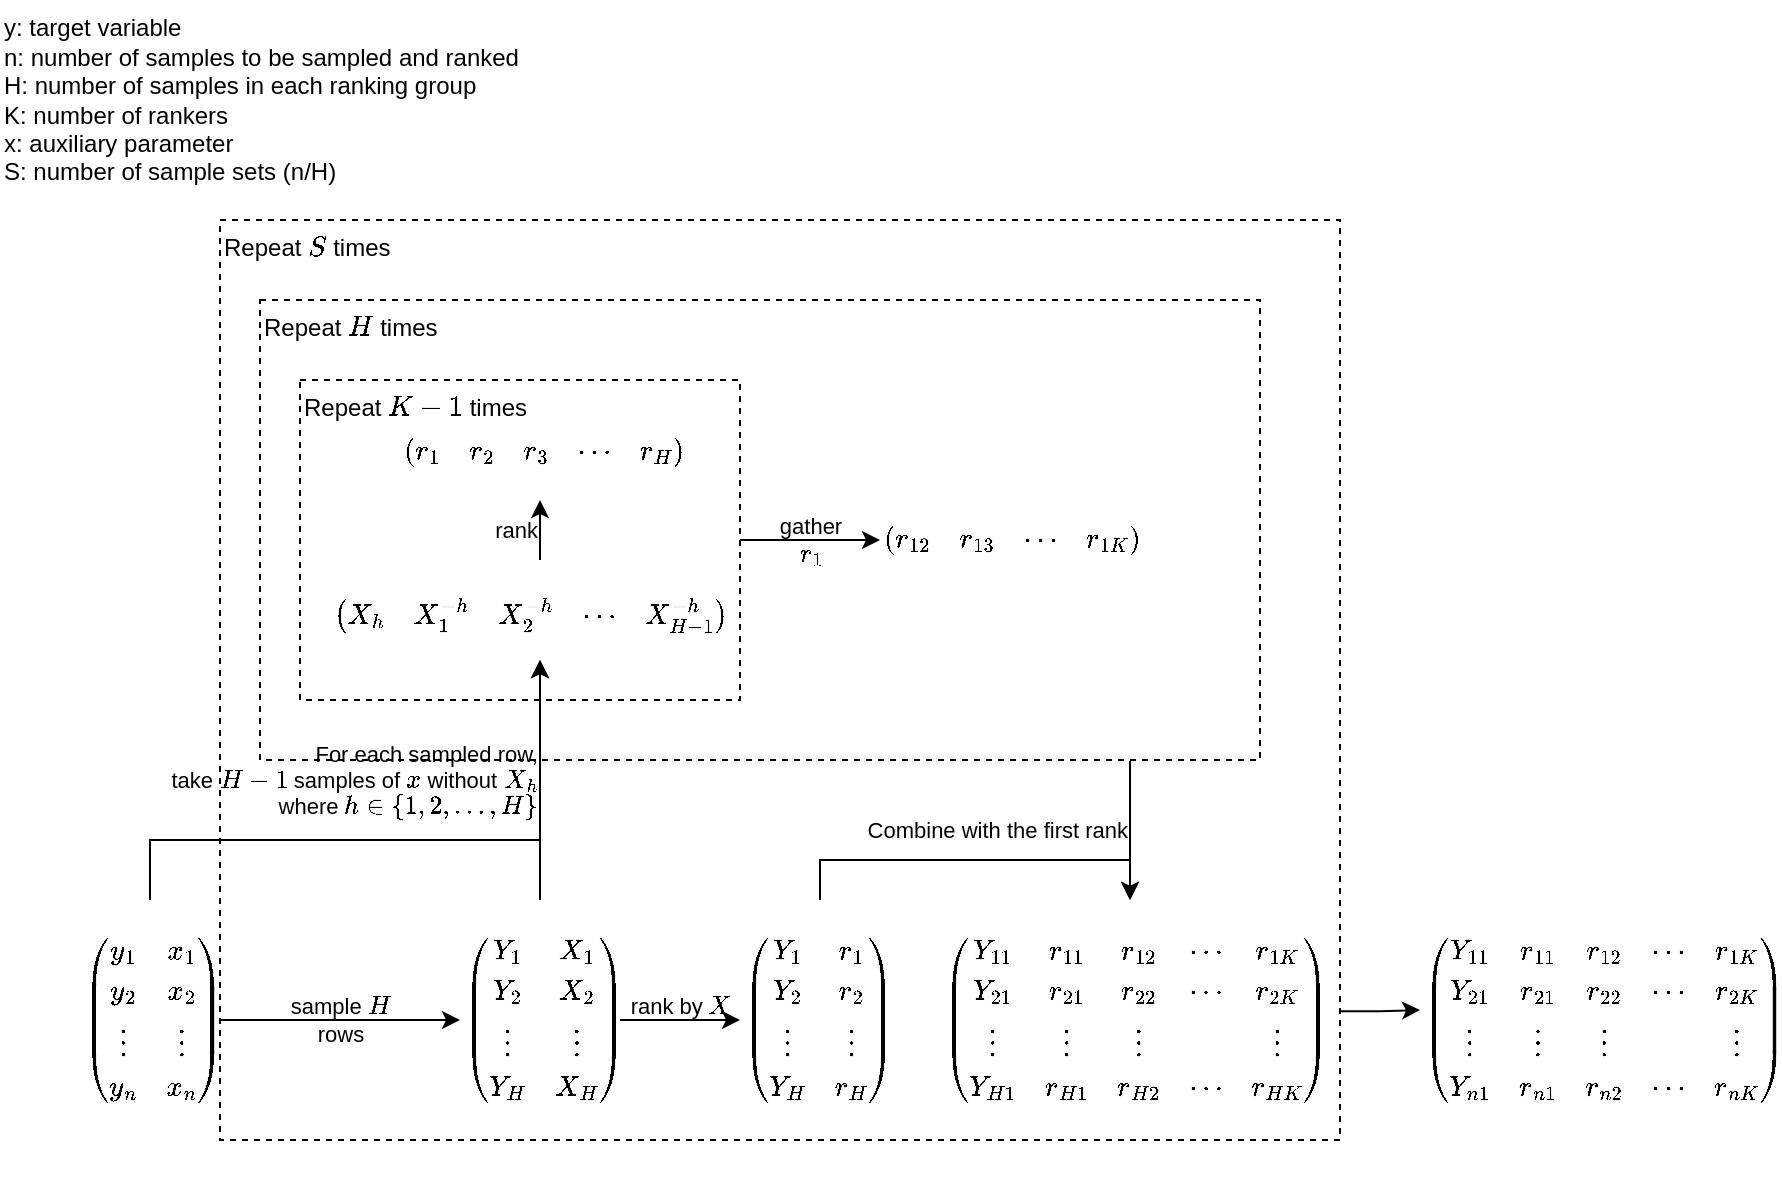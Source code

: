 <mxfile version="24.2.3" type="device">
  <diagram name="Page-1" id="zY6HWMc1L9AKhwpROAVy">
    <mxGraphModel dx="1222" dy="968" grid="1" gridSize="10" guides="1" tooltips="1" connect="1" arrows="1" fold="1" page="1" pageScale="1" pageWidth="850" pageHeight="1100" math="1" shadow="0">
      <root>
        <mxCell id="0" />
        <mxCell id="1" parent="0" />
        <mxCell id="6MfOJgzTGBV2ZjKyZSku-31" value="Repeat \(H\) times" style="rounded=0;whiteSpace=wrap;html=1;fillColor=none;align=left;verticalAlign=top;strokeWidth=1;dashed=1;" vertex="1" parent="1">
          <mxGeometry x="130" y="150" width="500" height="230" as="geometry" />
        </mxCell>
        <mxCell id="6MfOJgzTGBV2ZjKyZSku-5" value="Repeat \(K - 1\) times" style="rounded=0;whiteSpace=wrap;html=1;fillColor=none;align=left;verticalAlign=top;strokeWidth=1;dashed=1;" vertex="1" parent="1">
          <mxGeometry x="150" y="190" width="220" height="160" as="geometry" />
        </mxCell>
        <mxCell id="5Bi1S1yQfeQVDs5kRssP-188" value="gather&lt;div&gt;\( r_1 \)&lt;/div&gt;" style="edgeStyle=orthogonalEdgeStyle;rounded=0;orthogonalLoop=1;jettySize=auto;html=1;entryX=0;entryY=0.5;entryDx=0;entryDy=0;labelBackgroundColor=none;exitX=1;exitY=0.5;exitDx=0;exitDy=0;" parent="1" source="6MfOJgzTGBV2ZjKyZSku-5" target="5Bi1S1yQfeQVDs5kRssP-186" edge="1">
          <mxGeometry relative="1" as="geometry">
            <mxPoint x="390" y="280" as="sourcePoint" />
          </mxGeometry>
        </mxCell>
        <mxCell id="i-vc3Yp6EKgG5CWD2vzd-1" value="y: target variable&lt;div&gt;n: number of samples to be sampled and ranked&lt;/div&gt;&lt;div&gt;H: number of samples in each ranking group&lt;/div&gt;&lt;div&gt;K: number of rankers&lt;/div&gt;&lt;div&gt;x: auxiliary parameter&lt;/div&gt;&lt;div&gt;S: number of sample sets (n/H)&lt;/div&gt;" style="text;html=1;align=left;verticalAlign=middle;resizable=0;points=[];autosize=1;strokeColor=none;fillColor=none;" parent="1" vertex="1">
          <mxGeometry width="280" height="100" as="geometry" />
        </mxCell>
        <mxCell id="5Bi1S1yQfeQVDs5kRssP-96" value="sample \(H\)&lt;div&gt;&lt;span style=&quot;background-color: initial;&quot;&gt;rows&lt;/span&gt;&lt;/div&gt;" style="edgeStyle=orthogonalEdgeStyle;rounded=0;orthogonalLoop=1;jettySize=auto;html=1;exitX=1;exitY=0.5;exitDx=0;exitDy=0;entryX=0;entryY=0.5;entryDx=0;entryDy=0;labelBackgroundColor=none;" parent="1" source="5Bi1S1yQfeQVDs5kRssP-169" target="5Bi1S1yQfeQVDs5kRssP-167" edge="1">
          <mxGeometry relative="1" as="geometry">
            <mxPoint x="130.0" y="510" as="sourcePoint" />
            <mxPoint x="210" y="469.48" as="targetPoint" />
          </mxGeometry>
        </mxCell>
        <mxCell id="6MfOJgzTGBV2ZjKyZSku-4" value="rank by&amp;nbsp;&lt;span style=&quot;background-color: initial;&quot;&gt;\(X\)&lt;/span&gt;&lt;div&gt;&lt;span style=&quot;background-color: initial;&quot;&gt;&lt;br&gt;&lt;/span&gt;&lt;/div&gt;" style="edgeStyle=orthogonalEdgeStyle;rounded=0;orthogonalLoop=1;jettySize=auto;html=1;exitX=1;exitY=0.5;exitDx=0;exitDy=0;entryX=0;entryY=0.5;entryDx=0;entryDy=0;labelBackgroundColor=none;" edge="1" parent="1" source="5Bi1S1yQfeQVDs5kRssP-167" target="6MfOJgzTGBV2ZjKyZSku-3">
          <mxGeometry relative="1" as="geometry">
            <mxPoint as="offset" />
          </mxGeometry>
        </mxCell>
        <mxCell id="6MfOJgzTGBV2ZjKyZSku-8" value="&lt;div&gt;&lt;span style=&quot;background-color: initial;&quot;&gt;For each sampled row,&lt;/span&gt;&lt;/div&gt;&lt;div&gt;&lt;span style=&quot;background-color: initial;&quot;&gt;take \(H - 1\)&amp;nbsp;samples of \(x\)&amp;nbsp;&lt;/span&gt;&lt;span style=&quot;background-color: initial;&quot;&gt;without \(X_h\)&lt;/span&gt;&lt;/div&gt;&lt;div&gt;&lt;span style=&quot;background-color: initial;&quot;&gt;where \(h \in \{1, 2, ..., H\}\)&lt;/span&gt;&lt;/div&gt;" style="edgeStyle=orthogonalEdgeStyle;rounded=0;orthogonalLoop=1;jettySize=auto;html=1;exitX=0.5;exitY=0;exitDx=0;exitDy=0;align=right;labelBackgroundColor=none;entryX=0.5;entryY=1;entryDx=0;entryDy=0;" edge="1" parent="1" source="5Bi1S1yQfeQVDs5kRssP-167" target="6MfOJgzTGBV2ZjKyZSku-14">
          <mxGeometry x="-0.004" relative="1" as="geometry">
            <mxPoint x="290" y="390" as="targetPoint" />
            <mxPoint as="offset" />
          </mxGeometry>
        </mxCell>
        <mxCell id="5Bi1S1yQfeQVDs5kRssP-167" value="$$\begin{pmatrix}&#xa;Y_1 &amp; X_1 \\&#xa;Y_2 &amp; X_2 \\&#xa;\vdots &amp; \vdots \\&#xa;Y_H &amp; X_H&#xa;\end{pmatrix}$$" style="text;whiteSpace=wrap;" parent="1" vertex="1">
          <mxGeometry x="230" y="450" width="80" height="120" as="geometry" />
        </mxCell>
        <mxCell id="6MfOJgzTGBV2ZjKyZSku-15" style="edgeStyle=orthogonalEdgeStyle;rounded=0;orthogonalLoop=1;jettySize=auto;html=1;exitX=0.5;exitY=0;exitDx=0;exitDy=0;entryX=0.5;entryY=1;entryDx=0;entryDy=0;" edge="1" parent="1" source="5Bi1S1yQfeQVDs5kRssP-169" target="6MfOJgzTGBV2ZjKyZSku-14">
          <mxGeometry relative="1" as="geometry">
            <Array as="points">
              <mxPoint x="75" y="420" />
              <mxPoint x="270" y="420" />
            </Array>
          </mxGeometry>
        </mxCell>
        <mxCell id="5Bi1S1yQfeQVDs5kRssP-169" value="$$\begin{pmatrix}&#xa;y_1 &amp; x_1 \\&#xa;y_2 &amp; x_2 \\&#xa;\vdots &amp; \vdots \\&#xa;y_n &amp; x_n&#xa;\end{pmatrix}$$" style="text;whiteSpace=wrap;" parent="1" vertex="1">
          <mxGeometry x="40" y="450" width="70" height="120" as="geometry" />
        </mxCell>
        <mxCell id="5Bi1S1yQfeQVDs5kRssP-186" value="$$\begin{pmatrix}&#xa;r_{12} &amp; r_{13} &amp; \cdots &amp; r_{1K}&#xa;\end{pmatrix}$$" style="text;whiteSpace=wrap;" parent="1" vertex="1">
          <mxGeometry x="440" y="243.75" width="140" height="52.5" as="geometry" />
        </mxCell>
        <mxCell id="5Bi1S1yQfeQVDs5kRssP-192" value="$$\begin{pmatrix}&#xa;Y_{11} &amp; r_{11} &amp; r_{12} &amp; \cdots &amp; r_{1K} \\&#xa;Y_{21} &amp; r_{21} &amp; r_{22} &amp; \cdots &amp; r_{2K} \\&#xa;\vdots &amp; \vdots &amp; \vdots &amp;        &amp; \vdots \\&#xa;Y_{n1} &amp; r_{n1} &amp; r_{n2} &amp; \cdots &amp; r_{nK} \\&#xa;\end{pmatrix}$$" style="text;whiteSpace=wrap;" parent="1" vertex="1">
          <mxGeometry x="710" y="450" width="180" height="110" as="geometry" />
        </mxCell>
        <mxCell id="6MfOJgzTGBV2ZjKyZSku-34" style="edgeStyle=orthogonalEdgeStyle;rounded=0;orthogonalLoop=1;jettySize=auto;html=1;exitX=0.5;exitY=0;exitDx=0;exitDy=0;entryX=0.5;entryY=0;entryDx=0;entryDy=0;" edge="1" parent="1" source="6MfOJgzTGBV2ZjKyZSku-3" target="6MfOJgzTGBV2ZjKyZSku-30">
          <mxGeometry relative="1" as="geometry" />
        </mxCell>
        <mxCell id="6MfOJgzTGBV2ZjKyZSku-3" value="$$\begin{pmatrix}&#xa;Y_1 &amp; r_1 \\&#xa;Y_2 &amp; r_2 \\&#xa;\vdots &amp; \vdots \\&#xa;Y_H &amp; r_H&#xa;\end{pmatrix}$$" style="text;whiteSpace=wrap;" vertex="1" parent="1">
          <mxGeometry x="370" y="450" width="80" height="120" as="geometry" />
        </mxCell>
        <mxCell id="6MfOJgzTGBV2ZjKyZSku-23" value="rank" style="edgeStyle=orthogonalEdgeStyle;rounded=0;orthogonalLoop=1;jettySize=auto;html=1;exitX=0.5;exitY=0;exitDx=0;exitDy=0;entryX=0.5;entryY=1;entryDx=0;entryDy=0;align=right;labelBackgroundColor=none;" edge="1" parent="1" source="6MfOJgzTGBV2ZjKyZSku-14" target="6MfOJgzTGBV2ZjKyZSku-22">
          <mxGeometry x="0.013" relative="1" as="geometry">
            <mxPoint as="offset" />
          </mxGeometry>
        </mxCell>
        <mxCell id="6MfOJgzTGBV2ZjKyZSku-14" value="$$\begin{pmatrix}&#xa;X_h &amp; X^{-h}_1 &amp; X^{-h}_2 &amp; \cdots &amp; X^{-h}_{H-1}&#xa;\end{pmatrix}$$&#xa;" style="text;whiteSpace=wrap;" vertex="1" parent="1">
          <mxGeometry x="165" y="280" width="210" height="50" as="geometry" />
        </mxCell>
        <mxCell id="6MfOJgzTGBV2ZjKyZSku-22" value="$$\begin{pmatrix}&#xa;r_1 &amp; r_2 &amp; r_3 &amp; \cdots &amp; r_H&#xa;\end{pmatrix}$$" style="text;whiteSpace=wrap;" vertex="1" parent="1">
          <mxGeometry x="200" y="200" width="140" height="50" as="geometry" />
        </mxCell>
        <mxCell id="6MfOJgzTGBV2ZjKyZSku-26" value="Repeat \(S\) times" style="rounded=0;whiteSpace=wrap;html=1;fillColor=none;align=left;verticalAlign=top;strokeWidth=1;dashed=1;" vertex="1" parent="1">
          <mxGeometry x="110" y="110" width="560" height="460" as="geometry" />
        </mxCell>
        <mxCell id="6MfOJgzTGBV2ZjKyZSku-30" value="$$\begin{pmatrix}&#xa;Y_{11} &amp; r_{11} &amp; r_{12} &amp; \cdots &amp; r_{1K} \\&#xa;Y_{21} &amp; r_{21} &amp; r_{22} &amp; \cdots &amp; r_{2K} \\&#xa;\vdots &amp; \vdots &amp; \vdots &amp;        &amp; \vdots \\&#xa;Y_{H1} &amp; r_{H1} &amp; r_{H2} &amp; \cdots &amp; r_{HK} \\&#xa;\end{pmatrix}$$" style="text;whiteSpace=wrap;" vertex="1" parent="1">
          <mxGeometry x="470" y="450" width="190" height="110" as="geometry" />
        </mxCell>
        <mxCell id="6MfOJgzTGBV2ZjKyZSku-35" value="&lt;span style=&quot;&quot;&gt;Combine with the first rank&lt;/span&gt;" style="edgeStyle=orthogonalEdgeStyle;rounded=0;orthogonalLoop=1;jettySize=auto;html=1;exitX=0.87;exitY=1.002;exitDx=0;exitDy=0;entryX=0.5;entryY=0;entryDx=0;entryDy=0;labelBackgroundColor=none;align=right;exitPerimeter=0;" edge="1" parent="1" source="6MfOJgzTGBV2ZjKyZSku-31" target="6MfOJgzTGBV2ZjKyZSku-30">
          <mxGeometry relative="1" as="geometry" />
        </mxCell>
        <mxCell id="6MfOJgzTGBV2ZjKyZSku-36" style="edgeStyle=orthogonalEdgeStyle;rounded=0;orthogonalLoop=1;jettySize=auto;html=1;exitX=1;exitY=0.86;exitDx=0;exitDy=0;entryX=0;entryY=0.5;entryDx=0;entryDy=0;exitPerimeter=0;" edge="1" parent="1" source="6MfOJgzTGBV2ZjKyZSku-26" target="5Bi1S1yQfeQVDs5kRssP-192">
          <mxGeometry relative="1" as="geometry" />
        </mxCell>
      </root>
    </mxGraphModel>
  </diagram>
</mxfile>
